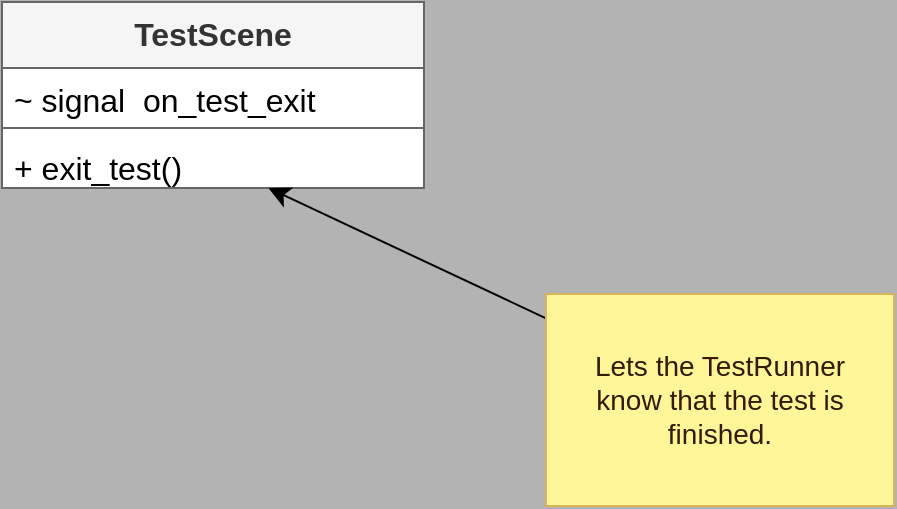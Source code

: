 <mxfile version="21.2.8" type="device" pages="2">
  <diagram name="Class Diagram" id="6y82QvWqDyoeqdexZ-E8">
    <mxGraphModel dx="1148" dy="1392" grid="0" gridSize="10" guides="1" tooltips="1" connect="1" arrows="1" fold="1" page="0" pageScale="1" pageWidth="850" pageHeight="1100" background="#B3B3B3" math="0" shadow="0">
      <root>
        <mxCell id="0" />
        <mxCell id="1" parent="0" />
        <mxCell id="tM5TyMosLTcsv8V2hco5-1" value="TestScene" style="swimlane;fontStyle=1;align=center;verticalAlign=top;childLayout=stackLayout;horizontal=1;startSize=33;horizontalStack=0;resizeParent=1;resizeParentMax=0;resizeLast=0;collapsible=1;marginBottom=0;whiteSpace=wrap;html=1;fontSize=16;fillColor=#f5f5f5;fontColor=#333333;strokeColor=#666666;swimlaneFillColor=default;" vertex="1" parent="1">
          <mxGeometry x="454" y="-36" width="211" height="93" as="geometry" />
        </mxCell>
        <mxCell id="tM5TyMosLTcsv8V2hco5-2" value="~ signal&amp;nbsp; on_test_exit" style="text;strokeColor=none;fillColor=none;align=left;verticalAlign=top;spacingLeft=4;spacingRight=4;overflow=hidden;rotatable=0;points=[[0,0.5],[1,0.5]];portConstraint=eastwest;whiteSpace=wrap;html=1;fontSize=16;" vertex="1" parent="tM5TyMosLTcsv8V2hco5-1">
          <mxGeometry y="33" width="211" height="26" as="geometry" />
        </mxCell>
        <mxCell id="tM5TyMosLTcsv8V2hco5-3" value="" style="line;strokeWidth=1;fillColor=none;align=left;verticalAlign=middle;spacingTop=-1;spacingLeft=3;spacingRight=3;rotatable=0;labelPosition=right;points=[];portConstraint=eastwest;strokeColor=inherit;fontSize=16;" vertex="1" parent="tM5TyMosLTcsv8V2hco5-1">
          <mxGeometry y="59" width="211" height="8" as="geometry" />
        </mxCell>
        <mxCell id="tM5TyMosLTcsv8V2hco5-4" value="+ exit_test()" style="text;strokeColor=none;fillColor=none;align=left;verticalAlign=top;spacingLeft=4;spacingRight=4;overflow=hidden;rotatable=0;points=[[0,0.5],[1,0.5]];portConstraint=eastwest;whiteSpace=wrap;html=1;fontSize=16;" vertex="1" parent="tM5TyMosLTcsv8V2hco5-1">
          <mxGeometry y="67" width="211" height="26" as="geometry" />
        </mxCell>
        <mxCell id="tM5TyMosLTcsv8V2hco5-13" value="" style="edgeStyle=none;curved=1;rounded=0;orthogonalLoop=1;jettySize=auto;html=1;fontSize=12;startSize=8;endSize=8;" edge="1" parent="1" source="tM5TyMosLTcsv8V2hco5-14" target="tM5TyMosLTcsv8V2hco5-4">
          <mxGeometry relative="1" as="geometry">
            <mxPoint x="512.891" y="157" as="sourcePoint" />
          </mxGeometry>
        </mxCell>
        <mxCell id="tM5TyMosLTcsv8V2hco5-14" value="Lets the TestRunner know that the test is finished." style="whiteSpace=wrap;html=1;fontSize=14;fillColor=#FFF599;strokeColor=#d6b656;spacingLeft=10;spacingBottom=10;spacingRight=10;spacingTop=10;fontColor=#331A00;" vertex="1" parent="1">
          <mxGeometry x="726" y="110" width="174" height="106" as="geometry" />
        </mxCell>
      </root>
    </mxGraphModel>
  </diagram>
  <diagram id="hkPfzNNbUrFvuuMmF8mX" name="Sequence: Run All">
    <mxGraphModel dx="1948" dy="1392" grid="0" gridSize="10" guides="1" tooltips="1" connect="1" arrows="1" fold="1" page="0" pageScale="1" pageWidth="850" pageHeight="1100" background="#B3B3B3" math="0" shadow="0">
      <root>
        <mxCell id="0" />
        <mxCell id="1" parent="0" />
        <mxCell id="02iZ_VtH3Efv8Gho3ET1-1" value="User" style="shape=umlLifeline;perimeter=lifelinePerimeter;whiteSpace=wrap;html=1;container=1;dropTarget=0;collapsible=0;recursiveResize=0;outlineConnect=0;portConstraint=eastwest;newEdgeStyle={&quot;edgeStyle&quot;:&quot;elbowEdgeStyle&quot;,&quot;elbow&quot;:&quot;vertical&quot;,&quot;curved&quot;:0,&quot;rounded&quot;:0};participant=umlActor;fontSize=16;spacingTop=-70;" parent="1" vertex="1">
          <mxGeometry x="-280" y="-296" width="20" height="774" as="geometry" />
        </mxCell>
        <mxCell id="02iZ_VtH3Efv8Gho3ET1-2" value="Dock" style="shape=umlLifeline;perimeter=lifelinePerimeter;whiteSpace=wrap;html=1;container=1;dropTarget=0;collapsible=0;recursiveResize=0;outlineConnect=0;portConstraint=eastwest;newEdgeStyle={&quot;edgeStyle&quot;:&quot;elbowEdgeStyle&quot;,&quot;elbow&quot;:&quot;vertical&quot;,&quot;curved&quot;:0,&quot;rounded&quot;:0};fontSize=16;" parent="1" vertex="1">
          <mxGeometry x="-167" y="-296" width="100" height="780" as="geometry" />
        </mxCell>
        <mxCell id="02iZ_VtH3Efv8Gho3ET1-3" value="Test Runner Instance" style="shape=umlLifeline;perimeter=lifelinePerimeter;whiteSpace=wrap;html=1;container=1;dropTarget=0;collapsible=0;recursiveResize=0;outlineConnect=0;portConstraint=eastwest;newEdgeStyle={&quot;edgeStyle&quot;:&quot;elbowEdgeStyle&quot;,&quot;elbow&quot;:&quot;vertical&quot;,&quot;curved&quot;:0,&quot;rounded&quot;:0};fontSize=16;size=77;" parent="1" vertex="1">
          <mxGeometry x="-7" y="-330" width="122" height="823" as="geometry" />
        </mxCell>
        <mxCell id="02iZ_VtH3Efv8Gho3ET1-4" value="TestScene Instance" style="shape=umlLifeline;perimeter=lifelinePerimeter;whiteSpace=wrap;html=1;container=1;dropTarget=0;collapsible=0;recursiveResize=0;outlineConnect=0;portConstraint=eastwest;newEdgeStyle={&quot;edgeStyle&quot;:&quot;elbowEdgeStyle&quot;,&quot;elbow&quot;:&quot;vertical&quot;,&quot;curved&quot;:0,&quot;rounded&quot;:0};fontSize=16;size=78;" parent="1" vertex="1">
          <mxGeometry x="169" y="-330" width="136" height="831" as="geometry" />
        </mxCell>
      </root>
    </mxGraphModel>
  </diagram>
</mxfile>
